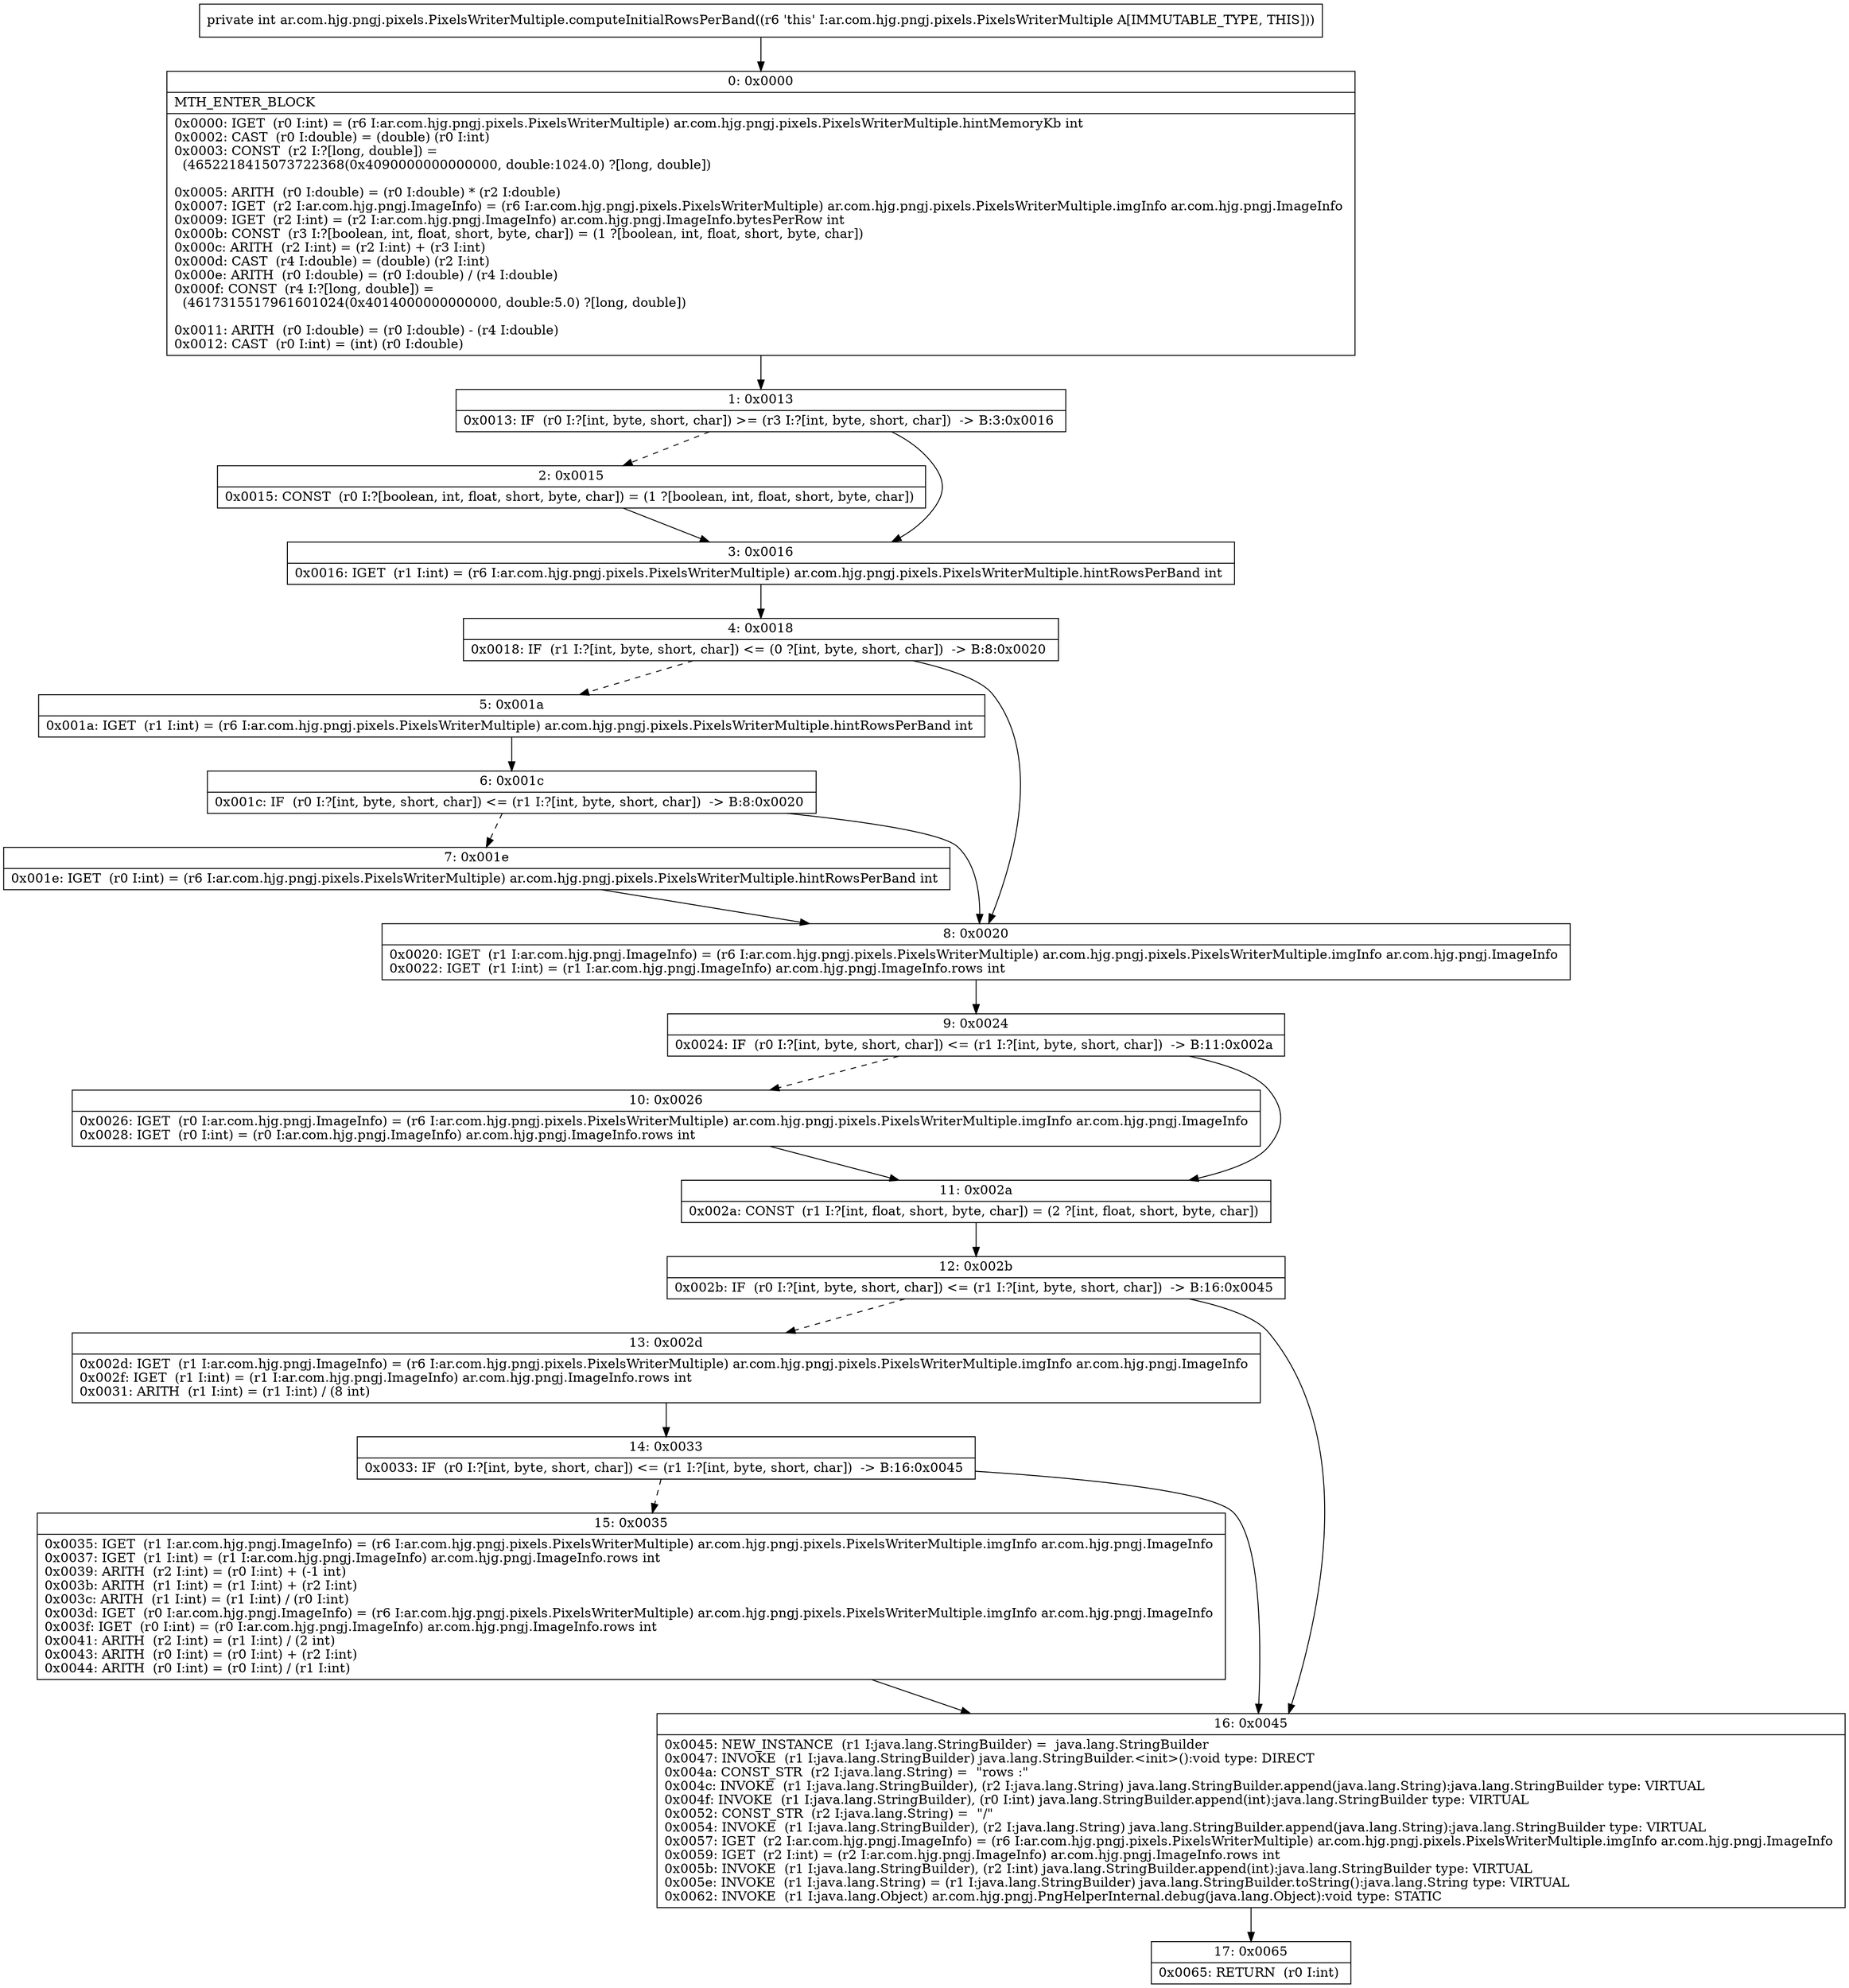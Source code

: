 digraph "CFG forar.com.hjg.pngj.pixels.PixelsWriterMultiple.computeInitialRowsPerBand()I" {
Node_0 [shape=record,label="{0\:\ 0x0000|MTH_ENTER_BLOCK\l|0x0000: IGET  (r0 I:int) = (r6 I:ar.com.hjg.pngj.pixels.PixelsWriterMultiple) ar.com.hjg.pngj.pixels.PixelsWriterMultiple.hintMemoryKb int \l0x0002: CAST  (r0 I:double) = (double) (r0 I:int) \l0x0003: CONST  (r2 I:?[long, double]) = \l  (4652218415073722368(0x4090000000000000, double:1024.0) ?[long, double])\l \l0x0005: ARITH  (r0 I:double) = (r0 I:double) * (r2 I:double) \l0x0007: IGET  (r2 I:ar.com.hjg.pngj.ImageInfo) = (r6 I:ar.com.hjg.pngj.pixels.PixelsWriterMultiple) ar.com.hjg.pngj.pixels.PixelsWriterMultiple.imgInfo ar.com.hjg.pngj.ImageInfo \l0x0009: IGET  (r2 I:int) = (r2 I:ar.com.hjg.pngj.ImageInfo) ar.com.hjg.pngj.ImageInfo.bytesPerRow int \l0x000b: CONST  (r3 I:?[boolean, int, float, short, byte, char]) = (1 ?[boolean, int, float, short, byte, char]) \l0x000c: ARITH  (r2 I:int) = (r2 I:int) + (r3 I:int) \l0x000d: CAST  (r4 I:double) = (double) (r2 I:int) \l0x000e: ARITH  (r0 I:double) = (r0 I:double) \/ (r4 I:double) \l0x000f: CONST  (r4 I:?[long, double]) = \l  (4617315517961601024(0x4014000000000000, double:5.0) ?[long, double])\l \l0x0011: ARITH  (r0 I:double) = (r0 I:double) \- (r4 I:double) \l0x0012: CAST  (r0 I:int) = (int) (r0 I:double) \l}"];
Node_1 [shape=record,label="{1\:\ 0x0013|0x0013: IF  (r0 I:?[int, byte, short, char]) \>= (r3 I:?[int, byte, short, char])  \-\> B:3:0x0016 \l}"];
Node_2 [shape=record,label="{2\:\ 0x0015|0x0015: CONST  (r0 I:?[boolean, int, float, short, byte, char]) = (1 ?[boolean, int, float, short, byte, char]) \l}"];
Node_3 [shape=record,label="{3\:\ 0x0016|0x0016: IGET  (r1 I:int) = (r6 I:ar.com.hjg.pngj.pixels.PixelsWriterMultiple) ar.com.hjg.pngj.pixels.PixelsWriterMultiple.hintRowsPerBand int \l}"];
Node_4 [shape=record,label="{4\:\ 0x0018|0x0018: IF  (r1 I:?[int, byte, short, char]) \<= (0 ?[int, byte, short, char])  \-\> B:8:0x0020 \l}"];
Node_5 [shape=record,label="{5\:\ 0x001a|0x001a: IGET  (r1 I:int) = (r6 I:ar.com.hjg.pngj.pixels.PixelsWriterMultiple) ar.com.hjg.pngj.pixels.PixelsWriterMultiple.hintRowsPerBand int \l}"];
Node_6 [shape=record,label="{6\:\ 0x001c|0x001c: IF  (r0 I:?[int, byte, short, char]) \<= (r1 I:?[int, byte, short, char])  \-\> B:8:0x0020 \l}"];
Node_7 [shape=record,label="{7\:\ 0x001e|0x001e: IGET  (r0 I:int) = (r6 I:ar.com.hjg.pngj.pixels.PixelsWriterMultiple) ar.com.hjg.pngj.pixels.PixelsWriterMultiple.hintRowsPerBand int \l}"];
Node_8 [shape=record,label="{8\:\ 0x0020|0x0020: IGET  (r1 I:ar.com.hjg.pngj.ImageInfo) = (r6 I:ar.com.hjg.pngj.pixels.PixelsWriterMultiple) ar.com.hjg.pngj.pixels.PixelsWriterMultiple.imgInfo ar.com.hjg.pngj.ImageInfo \l0x0022: IGET  (r1 I:int) = (r1 I:ar.com.hjg.pngj.ImageInfo) ar.com.hjg.pngj.ImageInfo.rows int \l}"];
Node_9 [shape=record,label="{9\:\ 0x0024|0x0024: IF  (r0 I:?[int, byte, short, char]) \<= (r1 I:?[int, byte, short, char])  \-\> B:11:0x002a \l}"];
Node_10 [shape=record,label="{10\:\ 0x0026|0x0026: IGET  (r0 I:ar.com.hjg.pngj.ImageInfo) = (r6 I:ar.com.hjg.pngj.pixels.PixelsWriterMultiple) ar.com.hjg.pngj.pixels.PixelsWriterMultiple.imgInfo ar.com.hjg.pngj.ImageInfo \l0x0028: IGET  (r0 I:int) = (r0 I:ar.com.hjg.pngj.ImageInfo) ar.com.hjg.pngj.ImageInfo.rows int \l}"];
Node_11 [shape=record,label="{11\:\ 0x002a|0x002a: CONST  (r1 I:?[int, float, short, byte, char]) = (2 ?[int, float, short, byte, char]) \l}"];
Node_12 [shape=record,label="{12\:\ 0x002b|0x002b: IF  (r0 I:?[int, byte, short, char]) \<= (r1 I:?[int, byte, short, char])  \-\> B:16:0x0045 \l}"];
Node_13 [shape=record,label="{13\:\ 0x002d|0x002d: IGET  (r1 I:ar.com.hjg.pngj.ImageInfo) = (r6 I:ar.com.hjg.pngj.pixels.PixelsWriterMultiple) ar.com.hjg.pngj.pixels.PixelsWriterMultiple.imgInfo ar.com.hjg.pngj.ImageInfo \l0x002f: IGET  (r1 I:int) = (r1 I:ar.com.hjg.pngj.ImageInfo) ar.com.hjg.pngj.ImageInfo.rows int \l0x0031: ARITH  (r1 I:int) = (r1 I:int) \/ (8 int) \l}"];
Node_14 [shape=record,label="{14\:\ 0x0033|0x0033: IF  (r0 I:?[int, byte, short, char]) \<= (r1 I:?[int, byte, short, char])  \-\> B:16:0x0045 \l}"];
Node_15 [shape=record,label="{15\:\ 0x0035|0x0035: IGET  (r1 I:ar.com.hjg.pngj.ImageInfo) = (r6 I:ar.com.hjg.pngj.pixels.PixelsWriterMultiple) ar.com.hjg.pngj.pixels.PixelsWriterMultiple.imgInfo ar.com.hjg.pngj.ImageInfo \l0x0037: IGET  (r1 I:int) = (r1 I:ar.com.hjg.pngj.ImageInfo) ar.com.hjg.pngj.ImageInfo.rows int \l0x0039: ARITH  (r2 I:int) = (r0 I:int) + (\-1 int) \l0x003b: ARITH  (r1 I:int) = (r1 I:int) + (r2 I:int) \l0x003c: ARITH  (r1 I:int) = (r1 I:int) \/ (r0 I:int) \l0x003d: IGET  (r0 I:ar.com.hjg.pngj.ImageInfo) = (r6 I:ar.com.hjg.pngj.pixels.PixelsWriterMultiple) ar.com.hjg.pngj.pixels.PixelsWriterMultiple.imgInfo ar.com.hjg.pngj.ImageInfo \l0x003f: IGET  (r0 I:int) = (r0 I:ar.com.hjg.pngj.ImageInfo) ar.com.hjg.pngj.ImageInfo.rows int \l0x0041: ARITH  (r2 I:int) = (r1 I:int) \/ (2 int) \l0x0043: ARITH  (r0 I:int) = (r0 I:int) + (r2 I:int) \l0x0044: ARITH  (r0 I:int) = (r0 I:int) \/ (r1 I:int) \l}"];
Node_16 [shape=record,label="{16\:\ 0x0045|0x0045: NEW_INSTANCE  (r1 I:java.lang.StringBuilder) =  java.lang.StringBuilder \l0x0047: INVOKE  (r1 I:java.lang.StringBuilder) java.lang.StringBuilder.\<init\>():void type: DIRECT \l0x004a: CONST_STR  (r2 I:java.lang.String) =  \"rows :\" \l0x004c: INVOKE  (r1 I:java.lang.StringBuilder), (r2 I:java.lang.String) java.lang.StringBuilder.append(java.lang.String):java.lang.StringBuilder type: VIRTUAL \l0x004f: INVOKE  (r1 I:java.lang.StringBuilder), (r0 I:int) java.lang.StringBuilder.append(int):java.lang.StringBuilder type: VIRTUAL \l0x0052: CONST_STR  (r2 I:java.lang.String) =  \"\/\" \l0x0054: INVOKE  (r1 I:java.lang.StringBuilder), (r2 I:java.lang.String) java.lang.StringBuilder.append(java.lang.String):java.lang.StringBuilder type: VIRTUAL \l0x0057: IGET  (r2 I:ar.com.hjg.pngj.ImageInfo) = (r6 I:ar.com.hjg.pngj.pixels.PixelsWriterMultiple) ar.com.hjg.pngj.pixels.PixelsWriterMultiple.imgInfo ar.com.hjg.pngj.ImageInfo \l0x0059: IGET  (r2 I:int) = (r2 I:ar.com.hjg.pngj.ImageInfo) ar.com.hjg.pngj.ImageInfo.rows int \l0x005b: INVOKE  (r1 I:java.lang.StringBuilder), (r2 I:int) java.lang.StringBuilder.append(int):java.lang.StringBuilder type: VIRTUAL \l0x005e: INVOKE  (r1 I:java.lang.String) = (r1 I:java.lang.StringBuilder) java.lang.StringBuilder.toString():java.lang.String type: VIRTUAL \l0x0062: INVOKE  (r1 I:java.lang.Object) ar.com.hjg.pngj.PngHelperInternal.debug(java.lang.Object):void type: STATIC \l}"];
Node_17 [shape=record,label="{17\:\ 0x0065|0x0065: RETURN  (r0 I:int) \l}"];
MethodNode[shape=record,label="{private int ar.com.hjg.pngj.pixels.PixelsWriterMultiple.computeInitialRowsPerBand((r6 'this' I:ar.com.hjg.pngj.pixels.PixelsWriterMultiple A[IMMUTABLE_TYPE, THIS])) }"];
MethodNode -> Node_0;
Node_0 -> Node_1;
Node_1 -> Node_2[style=dashed];
Node_1 -> Node_3;
Node_2 -> Node_3;
Node_3 -> Node_4;
Node_4 -> Node_5[style=dashed];
Node_4 -> Node_8;
Node_5 -> Node_6;
Node_6 -> Node_7[style=dashed];
Node_6 -> Node_8;
Node_7 -> Node_8;
Node_8 -> Node_9;
Node_9 -> Node_10[style=dashed];
Node_9 -> Node_11;
Node_10 -> Node_11;
Node_11 -> Node_12;
Node_12 -> Node_13[style=dashed];
Node_12 -> Node_16;
Node_13 -> Node_14;
Node_14 -> Node_15[style=dashed];
Node_14 -> Node_16;
Node_15 -> Node_16;
Node_16 -> Node_17;
}

